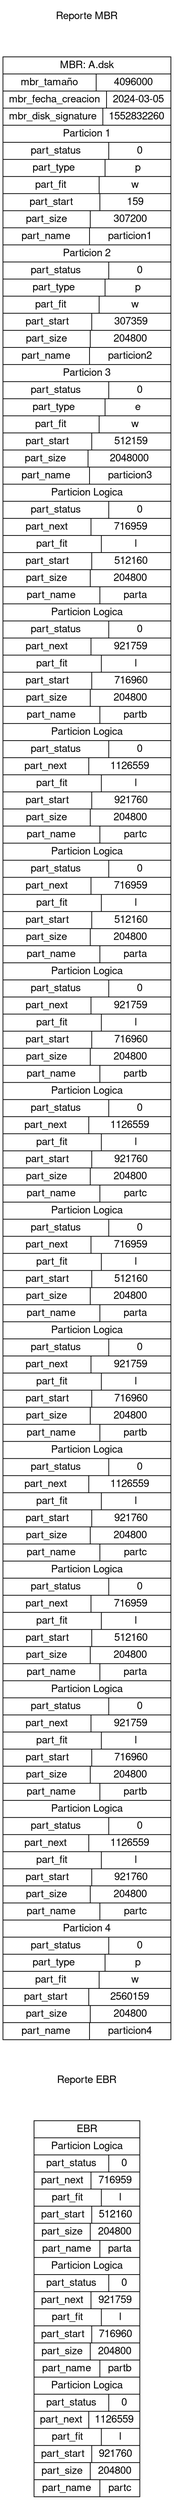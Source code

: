 
		digraph G {
 			fontname="Helvetica,Arial,sans-serif"
			node [fontname="Helvetica,Arial,sans-serif"]
			edge [fontname="Helvetica,Arial,sans-serif"]
			concentrate=True;
			rankdir=TB;
			node [shape=record];

			title [label="Reporte MBR" shape=plaintext fontname="Helvetica,Arial,sans-serif"];

  			mbr[label="
				{MBR: A.dsk|
					{mbr_tamaño|4096000}
					|{mbr_fecha_creacion|2024-03-05}
					|{mbr_disk_signature|1552832260}
								
		|Particion 1
		|{part_status|0}
		|{part_type|p}
		|{part_fit|w}
		|{part_start|159}
		|{part_size|307200}
		|{part_name|particion1}
		|Particion 2
		|{part_status|0}
		|{part_type|p}
		|{part_fit|w}
		|{part_start|307359}
		|{part_size|204800}
		|{part_name|particion2}
		|Particion 3
		|{part_status|0}
		|{part_type|e}
		|{part_fit|w}
		|{part_start|512159}
		|{part_size|2048000}
		|{part_name|particion3}
		|Particion Logica
		|{part_status|0}
		|{part_next|716959}
		|{part_fit|l}
		|{part_start|512160}
		|{part_size|204800}
		|{part_name|parta}
		|Particion Logica
		|{part_status|0}
		|{part_next|921759}
		|{part_fit|l}
		|{part_start|716960}
		|{part_size|204800}
		|{part_name|partb}
		|Particion Logica
		|{part_status|0}
		|{part_next|1126559}
		|{part_fit|l}
		|{part_start|921760}
		|{part_size|204800}
		|{part_name|partc}
		|Particion Logica
		|{part_status|0}
		|{part_next|716959}
		|{part_fit|l}
		|{part_start|512160}
		|{part_size|204800}
		|{part_name|parta}
		|Particion Logica
		|{part_status|0}
		|{part_next|921759}
		|{part_fit|l}
		|{part_start|716960}
		|{part_size|204800}
		|{part_name|partb}
		|Particion Logica
		|{part_status|0}
		|{part_next|1126559}
		|{part_fit|l}
		|{part_start|921760}
		|{part_size|204800}
		|{part_name|partc}
		|Particion Logica
		|{part_status|0}
		|{part_next|716959}
		|{part_fit|l}
		|{part_start|512160}
		|{part_size|204800}
		|{part_name|parta}
		|Particion Logica
		|{part_status|0}
		|{part_next|921759}
		|{part_fit|l}
		|{part_start|716960}
		|{part_size|204800}
		|{part_name|partb}
		|Particion Logica
		|{part_status|0}
		|{part_next|1126559}
		|{part_fit|l}
		|{part_start|921760}
		|{part_size|204800}
		|{part_name|partc}
		|Particion Logica
		|{part_status|0}
		|{part_next|716959}
		|{part_fit|l}
		|{part_start|512160}
		|{part_size|204800}
		|{part_name|parta}
		|Particion Logica
		|{part_status|0}
		|{part_next|921759}
		|{part_fit|l}
		|{part_start|716960}
		|{part_size|204800}
		|{part_name|partb}
		|Particion Logica
		|{part_status|0}
		|{part_next|1126559}
		|{part_fit|l}
		|{part_start|921760}
		|{part_size|204800}
		|{part_name|partc}
		|Particion 4
		|{part_status|0}
		|{part_type|p}
		|{part_fit|w}
		|{part_start|2560159}
		|{part_size|204800}
		|{part_name|particion4}
				}
			"];
			title2 [label="Reporte EBR" shape=plaintext fontname="Helvetica,Arial,sans-serif"];
			
			ebr[label="
				{EBR
		|Particion Logica
		|{part_status|0}
		|{part_next|716959}
		|{part_fit|l}
		|{part_start|512160}
		|{part_size|204800}
		|{part_name|parta}
		|Particion Logica
		|{part_status|0}
		|{part_next|921759}
		|{part_fit|l}
		|{part_start|716960}
		|{part_size|204800}
		|{part_name|partb}
		|Particion Logica
		|{part_status|0}
		|{part_next|1126559}
		|{part_fit|l}
		|{part_start|921760}
		|{part_size|204800}
		|{part_name|partc}}
			"];

			title -> mbr [style=invis];
    		mbr -> title2[style=invis];
			title2 -> ebr[style=invis];
		}